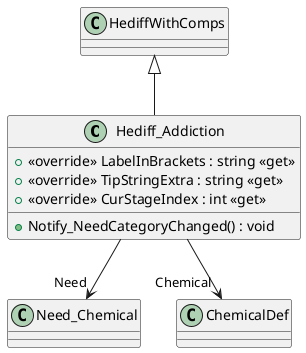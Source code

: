 @startuml
class Hediff_Addiction {
    + <<override>> LabelInBrackets : string <<get>>
    + <<override>> TipStringExtra : string <<get>>
    + <<override>> CurStageIndex : int <<get>>
    + Notify_NeedCategoryChanged() : void
}
HediffWithComps <|-- Hediff_Addiction
Hediff_Addiction --> "Need" Need_Chemical
Hediff_Addiction --> "Chemical" ChemicalDef
@enduml
